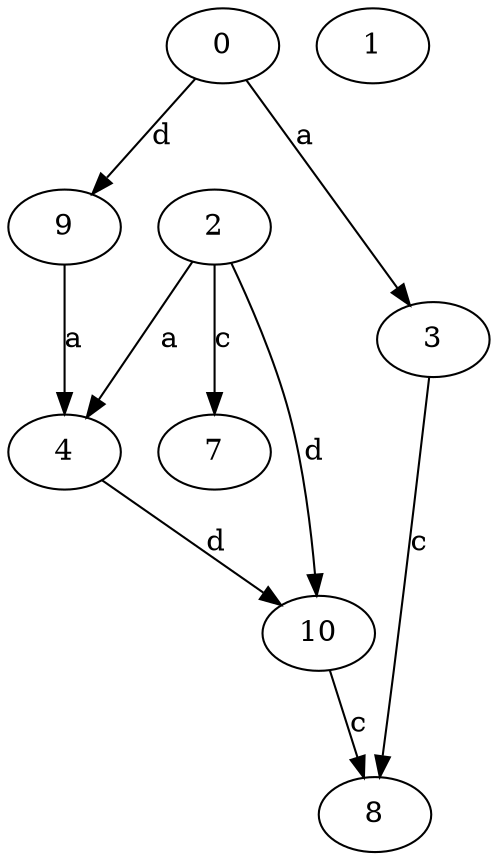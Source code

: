 strict digraph  {
3;
4;
0;
1;
7;
8;
2;
9;
10;
3 -> 8  [label=c];
4 -> 10  [label=d];
0 -> 3  [label=a];
0 -> 9  [label=d];
2 -> 4  [label=a];
2 -> 7  [label=c];
2 -> 10  [label=d];
9 -> 4  [label=a];
10 -> 8  [label=c];
}
